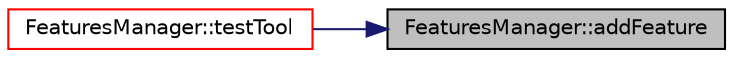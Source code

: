 digraph "FeaturesManager::addFeature"
{
 // LATEX_PDF_SIZE
  edge [fontname="Helvetica",fontsize="10",labelfontname="Helvetica",labelfontsize="10"];
  node [fontname="Helvetica",fontsize="10",shape=record];
  rankdir="RL";
  Node1 [label="FeaturesManager::addFeature",height=0.2,width=0.4,color="black", fillcolor="grey75", style="filled", fontcolor="black",tooltip=" "];
  Node1 -> Node2 [dir="back",color="midnightblue",fontsize="10",style="solid",fontname="Helvetica"];
  Node2 [label="FeaturesManager::testTool",height=0.2,width=0.4,color="red", fillcolor="white", style="filled",URL="$class_features_manager.html#a60a7800ad3da2ad31b40756fc58d9d16",tooltip=" "];
}
